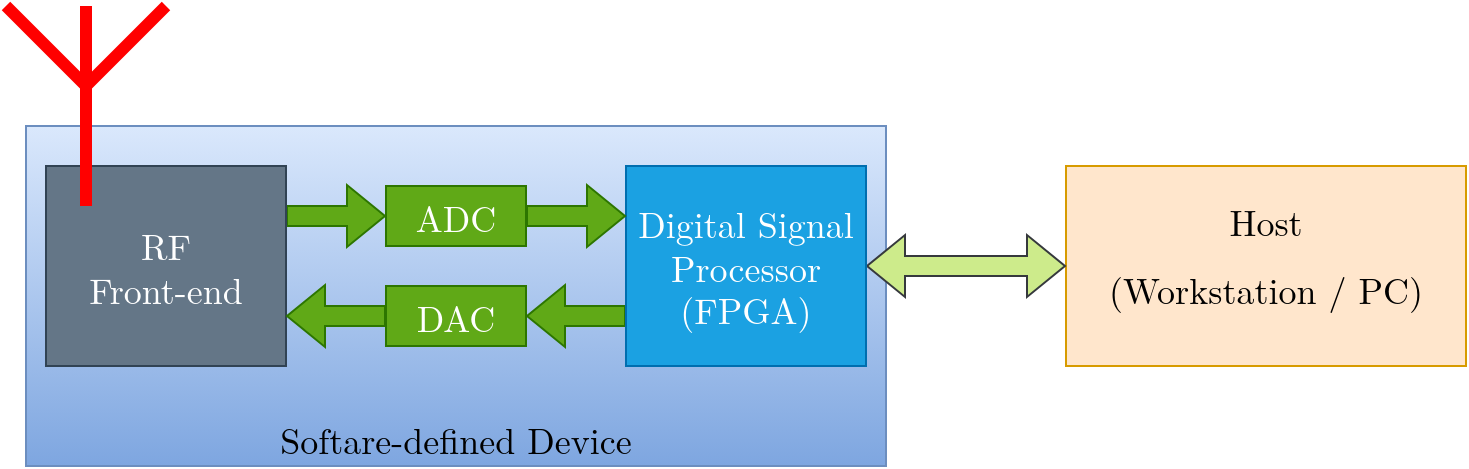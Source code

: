 <mxfile version="20.3.0" type="device"><diagram id="f1_JLGkuIbGTMyNNSpGU" name="Page-1"><mxGraphModel dx="981" dy="601" grid="1" gridSize="10" guides="1" tooltips="1" connect="1" arrows="1" fold="1" page="1" pageScale="1" pageWidth="1169" pageHeight="827" math="0" shadow="0"><root><mxCell id="0"/><mxCell id="1" parent="0"/><mxCell id="_G0lSe-03eaL7M1GBOGY-1" value="&lt;font style=&quot;font-size: 18px;&quot;&gt;Host&lt;br&gt;(Workstation / PC)&lt;/font&gt;" style="rounded=0;whiteSpace=wrap;html=1;fillColor=#ffe6cc;strokeColor=#d79b00;fontFamily=Latin Modern Roman;fontSize=28;align=center;verticalAlign=top;horizontal=1;" vertex="1" parent="1"><mxGeometry x="660" y="140" width="200" height="100" as="geometry"/></mxCell><mxCell id="_G0lSe-03eaL7M1GBOGY-2" value="Softare-defined Device" style="rounded=0;whiteSpace=wrap;html=1;fontFamily=Latin Modern Roman;fontSize=18;fillColor=#dae8fc;strokeColor=#6c8ebf;gradientColor=#7ea6e0;verticalAlign=bottom;" vertex="1" parent="1"><mxGeometry x="140" y="120" width="430" height="170" as="geometry"/></mxCell><mxCell id="_G0lSe-03eaL7M1GBOGY-10" style="edgeStyle=orthogonalEdgeStyle;shape=flexArrow;rounded=0;orthogonalLoop=1;jettySize=auto;html=1;exitX=1;exitY=0.25;exitDx=0;exitDy=0;entryX=0;entryY=0.5;entryDx=0;entryDy=0;fontFamily=Latin Modern Roman;fontSize=18;startArrow=none;startFill=0;fillColor=#60a917;strokeColor=#2D7600;" edge="1" parent="1" source="_G0lSe-03eaL7M1GBOGY-3" target="_G0lSe-03eaL7M1GBOGY-9"><mxGeometry relative="1" as="geometry"/></mxCell><mxCell id="_G0lSe-03eaL7M1GBOGY-3" value="RF&lt;br&gt;Front-end" style="rounded=0;whiteSpace=wrap;html=1;fontFamily=Latin Modern Roman;fontSize=18;fillColor=#647687;fontColor=#ffffff;strokeColor=#314354;verticalAlign=middle;" vertex="1" parent="1"><mxGeometry x="150" y="140" width="120" height="100" as="geometry"/></mxCell><mxCell id="_G0lSe-03eaL7M1GBOGY-8" style="edgeStyle=orthogonalEdgeStyle;rounded=0;orthogonalLoop=1;jettySize=auto;html=1;exitX=1;exitY=0.5;exitDx=0;exitDy=0;entryX=0;entryY=0.5;entryDx=0;entryDy=0;fontFamily=Latin Modern Roman;fontSize=18;shape=flexArrow;startArrow=block;fillColor=#cdeb8b;strokeColor=#36393d;" edge="1" parent="1" source="_G0lSe-03eaL7M1GBOGY-4" target="_G0lSe-03eaL7M1GBOGY-1"><mxGeometry relative="1" as="geometry"/></mxCell><mxCell id="_G0lSe-03eaL7M1GBOGY-13" style="edgeStyle=orthogonalEdgeStyle;shape=flexArrow;rounded=0;orthogonalLoop=1;jettySize=auto;html=1;exitX=0;exitY=0.75;exitDx=0;exitDy=0;entryX=1;entryY=0.5;entryDx=0;entryDy=0;fontFamily=Latin Modern Roman;fontSize=18;startArrow=none;startFill=0;fillColor=#60a917;strokeColor=#2D7600;" edge="1" parent="1" source="_G0lSe-03eaL7M1GBOGY-4" target="_G0lSe-03eaL7M1GBOGY-12"><mxGeometry relative="1" as="geometry"/></mxCell><mxCell id="_G0lSe-03eaL7M1GBOGY-4" value="Digital Signal&lt;br&gt;Processor&lt;br&gt;(FPGA)" style="rounded=0;whiteSpace=wrap;html=1;fontFamily=Latin Modern Roman;fontSize=18;fillColor=#1ba1e2;fontColor=#ffffff;strokeColor=#006EAF;" vertex="1" parent="1"><mxGeometry x="440" y="140" width="120" height="100" as="geometry"/></mxCell><mxCell id="_G0lSe-03eaL7M1GBOGY-11" style="edgeStyle=orthogonalEdgeStyle;shape=flexArrow;rounded=0;orthogonalLoop=1;jettySize=auto;html=1;exitX=1;exitY=0.5;exitDx=0;exitDy=0;entryX=0;entryY=0.25;entryDx=0;entryDy=0;fontFamily=Latin Modern Roman;fontSize=18;startArrow=none;startFill=0;fillColor=#60a917;strokeColor=#2D7600;" edge="1" parent="1" source="_G0lSe-03eaL7M1GBOGY-9" target="_G0lSe-03eaL7M1GBOGY-4"><mxGeometry relative="1" as="geometry"/></mxCell><mxCell id="_G0lSe-03eaL7M1GBOGY-9" value="ADC" style="rounded=0;whiteSpace=wrap;html=1;fontFamily=Latin Modern Roman;fontSize=18;fillColor=#60a917;strokeColor=#2D7600;fontColor=#ffffff;" vertex="1" parent="1"><mxGeometry x="320" y="150" width="70" height="30" as="geometry"/></mxCell><mxCell id="_G0lSe-03eaL7M1GBOGY-14" style="edgeStyle=orthogonalEdgeStyle;shape=flexArrow;rounded=0;orthogonalLoop=1;jettySize=auto;html=1;exitX=0;exitY=0.5;exitDx=0;exitDy=0;entryX=1;entryY=0.75;entryDx=0;entryDy=0;fontFamily=Latin Modern Roman;fontSize=18;startArrow=none;startFill=0;fillColor=#60a917;strokeColor=#2D7600;" edge="1" parent="1" source="_G0lSe-03eaL7M1GBOGY-12" target="_G0lSe-03eaL7M1GBOGY-3"><mxGeometry relative="1" as="geometry"/></mxCell><mxCell id="_G0lSe-03eaL7M1GBOGY-12" value="DAC" style="rounded=0;whiteSpace=wrap;html=1;fontFamily=Latin Modern Roman;fontSize=18;fillColor=#60a917;strokeColor=#2D7600;fontColor=#ffffff;" vertex="1" parent="1"><mxGeometry x="320" y="200" width="70" height="30" as="geometry"/></mxCell><mxCell id="_G0lSe-03eaL7M1GBOGY-16" value="" style="verticalLabelPosition=bottom;shadow=0;dashed=0;align=center;html=1;verticalAlign=top;shape=mxgraph.electrical.radio.aerial_-_antenna_1;fontFamily=Latin Modern Roman;fontSize=18;strokeWidth=6;fillColor=#e51400;strokeColor=#FF0000;fontColor=#ffffff;perimeterSpacing=0;" vertex="1" parent="1"><mxGeometry x="130" y="60" width="80" height="100" as="geometry"/></mxCell></root></mxGraphModel></diagram></mxfile>